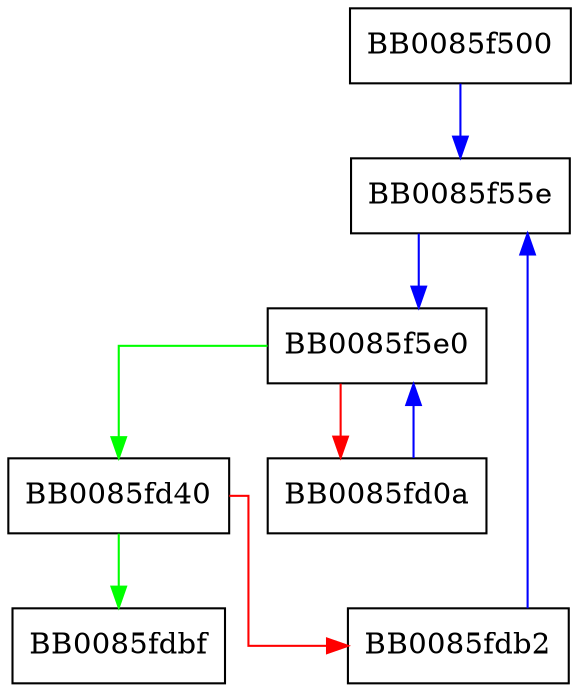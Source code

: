 digraph whirlpool_block {
  node [shape="box"];
  graph [splines=ortho];
  BB0085f500 -> BB0085f55e [color="blue"];
  BB0085f55e -> BB0085f5e0 [color="blue"];
  BB0085f5e0 -> BB0085fd40 [color="green"];
  BB0085f5e0 -> BB0085fd0a [color="red"];
  BB0085fd0a -> BB0085f5e0 [color="blue"];
  BB0085fd40 -> BB0085fdbf [color="green"];
  BB0085fd40 -> BB0085fdb2 [color="red"];
  BB0085fdb2 -> BB0085f55e [color="blue"];
}